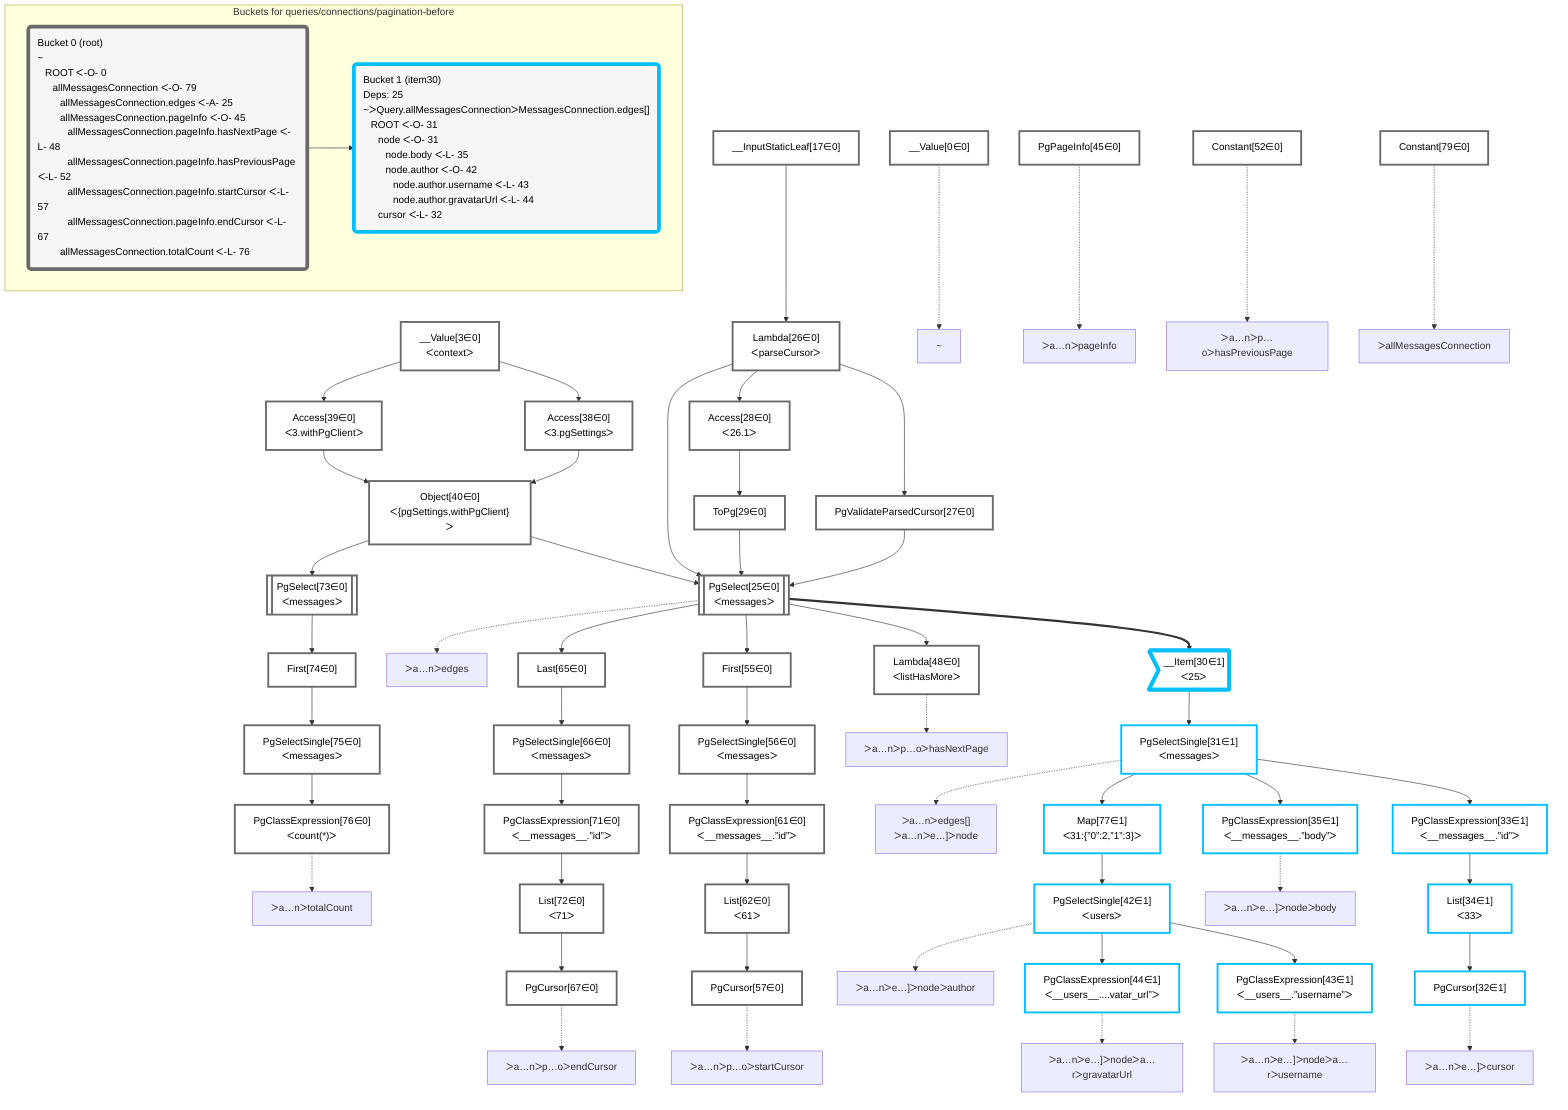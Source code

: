 graph TD
    classDef path fill:#eee,stroke:#000,color:#000
    classDef plan fill:#fff,stroke-width:3px,color:#000
    classDef itemplan fill:#fff,stroke-width:6px,color:#000
    classDef sideeffectplan fill:#f00,stroke-width:6px,color:#000
    classDef bucket fill:#f6f6f6,color:#000,stroke-width:6px,text-align:left


    %% define plans
    __Value0["__Value[0∈0]"]:::plan
    __Value3["__Value[3∈0]<br />ᐸcontextᐳ"]:::plan
    __InputStaticLeaf17["__InputStaticLeaf[17∈0]"]:::plan
    Access38["Access[38∈0]<br />ᐸ3.pgSettingsᐳ"]:::plan
    Access39["Access[39∈0]<br />ᐸ3.withPgClientᐳ"]:::plan
    Object40["Object[40∈0]<br />ᐸ{pgSettings,withPgClient}ᐳ"]:::plan
    Constant79["Constant[79∈0]"]:::plan
    Lambda26["Lambda[26∈0]<br />ᐸparseCursorᐳ"]:::plan
    PgValidateParsedCursor27["PgValidateParsedCursor[27∈0]"]:::plan
    Access28["Access[28∈0]<br />ᐸ26.1ᐳ"]:::plan
    ToPg29["ToPg[29∈0]"]:::plan
    PgSelect25[["PgSelect[25∈0]<br />ᐸmessagesᐳ"]]:::plan
    __Item30>"__Item[30∈1]<br />ᐸ25ᐳ"]:::itemplan
    PgSelectSingle31["PgSelectSingle[31∈1]<br />ᐸmessagesᐳ"]:::plan
    PgClassExpression33["PgClassExpression[33∈1]<br />ᐸ__messages__.”id”ᐳ"]:::plan
    List34["List[34∈1]<br />ᐸ33ᐳ"]:::plan
    PgCursor32["PgCursor[32∈1]"]:::plan
    PgClassExpression35["PgClassExpression[35∈1]<br />ᐸ__messages__.”body”ᐳ"]:::plan
    Map77["Map[77∈1]<br />ᐸ31:{”0”:2,”1”:3}ᐳ"]:::plan
    PgSelectSingle42["PgSelectSingle[42∈1]<br />ᐸusersᐳ"]:::plan
    PgClassExpression43["PgClassExpression[43∈1]<br />ᐸ__users__.”username”ᐳ"]:::plan
    PgClassExpression44["PgClassExpression[44∈1]<br />ᐸ__users__....vatar_url”ᐳ"]:::plan
    PgPageInfo45["PgPageInfo[45∈0]"]:::plan
    Lambda48["Lambda[48∈0]<br />ᐸlistHasMoreᐳ"]:::plan
    Constant52["Constant[52∈0]"]:::plan
    First55["First[55∈0]"]:::plan
    PgSelectSingle56["PgSelectSingle[56∈0]<br />ᐸmessagesᐳ"]:::plan
    PgClassExpression61["PgClassExpression[61∈0]<br />ᐸ__messages__.”id”ᐳ"]:::plan
    List62["List[62∈0]<br />ᐸ61ᐳ"]:::plan
    PgCursor57["PgCursor[57∈0]"]:::plan
    Last65["Last[65∈0]"]:::plan
    PgSelectSingle66["PgSelectSingle[66∈0]<br />ᐸmessagesᐳ"]:::plan
    PgClassExpression71["PgClassExpression[71∈0]<br />ᐸ__messages__.”id”ᐳ"]:::plan
    List72["List[72∈0]<br />ᐸ71ᐳ"]:::plan
    PgCursor67["PgCursor[67∈0]"]:::plan
    PgSelect73[["PgSelect[73∈0]<br />ᐸmessagesᐳ"]]:::plan
    First74["First[74∈0]"]:::plan
    PgSelectSingle75["PgSelectSingle[75∈0]<br />ᐸmessagesᐳ"]:::plan
    PgClassExpression76["PgClassExpression[76∈0]<br />ᐸcount(*)ᐳ"]:::plan

    %% plan dependencies
    __Value3 --> Access38
    __Value3 --> Access39
    Access38 & Access39 --> Object40
    __InputStaticLeaf17 --> Lambda26
    Lambda26 --> PgValidateParsedCursor27
    Lambda26 --> Access28
    Access28 --> ToPg29
    Object40 & Lambda26 & PgValidateParsedCursor27 & ToPg29 --> PgSelect25
    PgSelect25 ==> __Item30
    __Item30 --> PgSelectSingle31
    PgSelectSingle31 --> PgClassExpression33
    PgClassExpression33 --> List34
    List34 --> PgCursor32
    PgSelectSingle31 --> PgClassExpression35
    PgSelectSingle31 --> Map77
    Map77 --> PgSelectSingle42
    PgSelectSingle42 --> PgClassExpression43
    PgSelectSingle42 --> PgClassExpression44
    PgSelect25 --> Lambda48
    PgSelect25 --> First55
    First55 --> PgSelectSingle56
    PgSelectSingle56 --> PgClassExpression61
    PgClassExpression61 --> List62
    List62 --> PgCursor57
    PgSelect25 --> Last65
    Last65 --> PgSelectSingle66
    PgSelectSingle66 --> PgClassExpression71
    PgClassExpression71 --> List72
    List72 --> PgCursor67
    Object40 --> PgSelect73
    PgSelect73 --> First74
    First74 --> PgSelectSingle75
    PgSelectSingle75 --> PgClassExpression76

    %% plan-to-path relationships
    P0["~"]
    __Value0 -.-> P0
    P25["ᐳa…nᐳedges"]
    PgSelect25 -.-> P25
    P31["ᐳa…nᐳedges[]<br />ᐳa…nᐳe…]ᐳnode"]
    PgSelectSingle31 -.-> P31
    P32["ᐳa…nᐳe…]ᐳcursor"]
    PgCursor32 -.-> P32
    P35["ᐳa…nᐳe…]ᐳnodeᐳbody"]
    PgClassExpression35 -.-> P35
    P42["ᐳa…nᐳe…]ᐳnodeᐳauthor"]
    PgSelectSingle42 -.-> P42
    P43["ᐳa…nᐳe…]ᐳnodeᐳa…rᐳusername"]
    PgClassExpression43 -.-> P43
    P44["ᐳa…nᐳe…]ᐳnodeᐳa…rᐳgravatarUrl"]
    PgClassExpression44 -.-> P44
    P45["ᐳa…nᐳpageInfo"]
    PgPageInfo45 -.-> P45
    P48["ᐳa…nᐳp…oᐳhasNextPage"]
    Lambda48 -.-> P48
    P52["ᐳa…nᐳp…oᐳhasPreviousPage"]
    Constant52 -.-> P52
    P57["ᐳa…nᐳp…oᐳstartCursor"]
    PgCursor57 -.-> P57
    P67["ᐳa…nᐳp…oᐳendCursor"]
    PgCursor67 -.-> P67
    P76["ᐳa…nᐳtotalCount"]
    PgClassExpression76 -.-> P76
    P79["ᐳallMessagesConnection"]
    Constant79 -.-> P79

    subgraph "Buckets for queries/connections/pagination-before"
    Bucket0("Bucket 0 (root)<br />~<br />⠀ROOT ᐸ-O- 0<br />⠀⠀allMessagesConnection ᐸ-O- 79<br />⠀⠀⠀allMessagesConnection.edges ᐸ-A- 25<br />⠀⠀⠀allMessagesConnection.pageInfo ᐸ-O- 45<br />⠀⠀⠀⠀allMessagesConnection.pageInfo.hasNextPage ᐸ-L- 48<br />⠀⠀⠀⠀allMessagesConnection.pageInfo.hasPreviousPage ᐸ-L- 52<br />⠀⠀⠀⠀allMessagesConnection.pageInfo.startCursor ᐸ-L- 57<br />⠀⠀⠀⠀allMessagesConnection.pageInfo.endCursor ᐸ-L- 67<br />⠀⠀⠀allMessagesConnection.totalCount ᐸ-L- 76"):::bucket
    classDef bucket0 stroke:#696969
    class Bucket0,__Value0,__Value3,__InputStaticLeaf17,PgSelect25,Lambda26,PgValidateParsedCursor27,Access28,ToPg29,Access38,Access39,Object40,PgPageInfo45,Lambda48,Constant52,First55,PgSelectSingle56,PgCursor57,PgClassExpression61,List62,Last65,PgSelectSingle66,PgCursor67,PgClassExpression71,List72,PgSelect73,First74,PgSelectSingle75,PgClassExpression76,Constant79 bucket0
    Bucket1("Bucket 1 (item30)<br />Deps: 25<br />~ᐳQuery.allMessagesConnectionᐳMessagesConnection.edges[]<br />⠀ROOT ᐸ-O- 31<br />⠀⠀node ᐸ-O- 31<br />⠀⠀⠀node.body ᐸ-L- 35<br />⠀⠀⠀node.author ᐸ-O- 42<br />⠀⠀⠀⠀node.author.username ᐸ-L- 43<br />⠀⠀⠀⠀node.author.gravatarUrl ᐸ-L- 44<br />⠀⠀cursor ᐸ-L- 32"):::bucket
    classDef bucket1 stroke:#00bfff
    class Bucket1,__Item30,PgSelectSingle31,PgCursor32,PgClassExpression33,List34,PgClassExpression35,PgSelectSingle42,PgClassExpression43,PgClassExpression44,Map77 bucket1
    Bucket0 --> Bucket1
    end